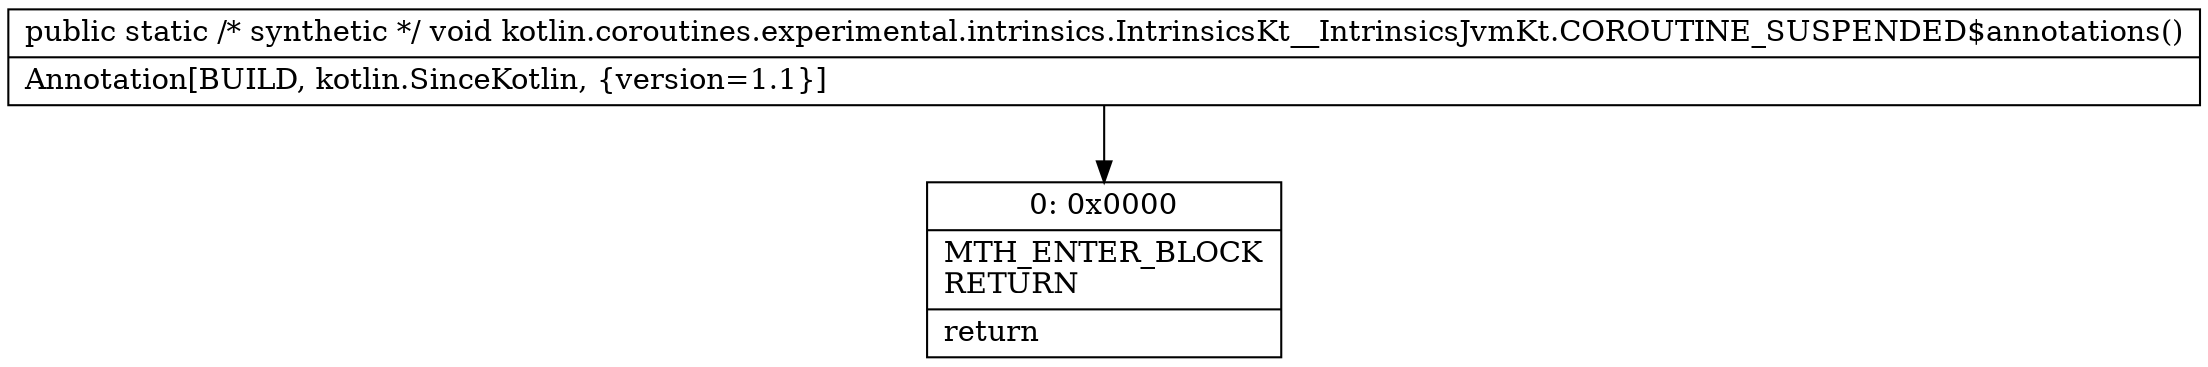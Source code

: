 digraph "CFG forkotlin.coroutines.experimental.intrinsics.IntrinsicsKt__IntrinsicsJvmKt.COROUTINE_SUSPENDED$annotations()V" {
Node_0 [shape=record,label="{0\:\ 0x0000|MTH_ENTER_BLOCK\lRETURN\l|return\l}"];
MethodNode[shape=record,label="{public static \/* synthetic *\/ void kotlin.coroutines.experimental.intrinsics.IntrinsicsKt__IntrinsicsJvmKt.COROUTINE_SUSPENDED$annotations()  | Annotation[BUILD, kotlin.SinceKotlin, \{version=1.1\}]\l}"];
MethodNode -> Node_0;
}

